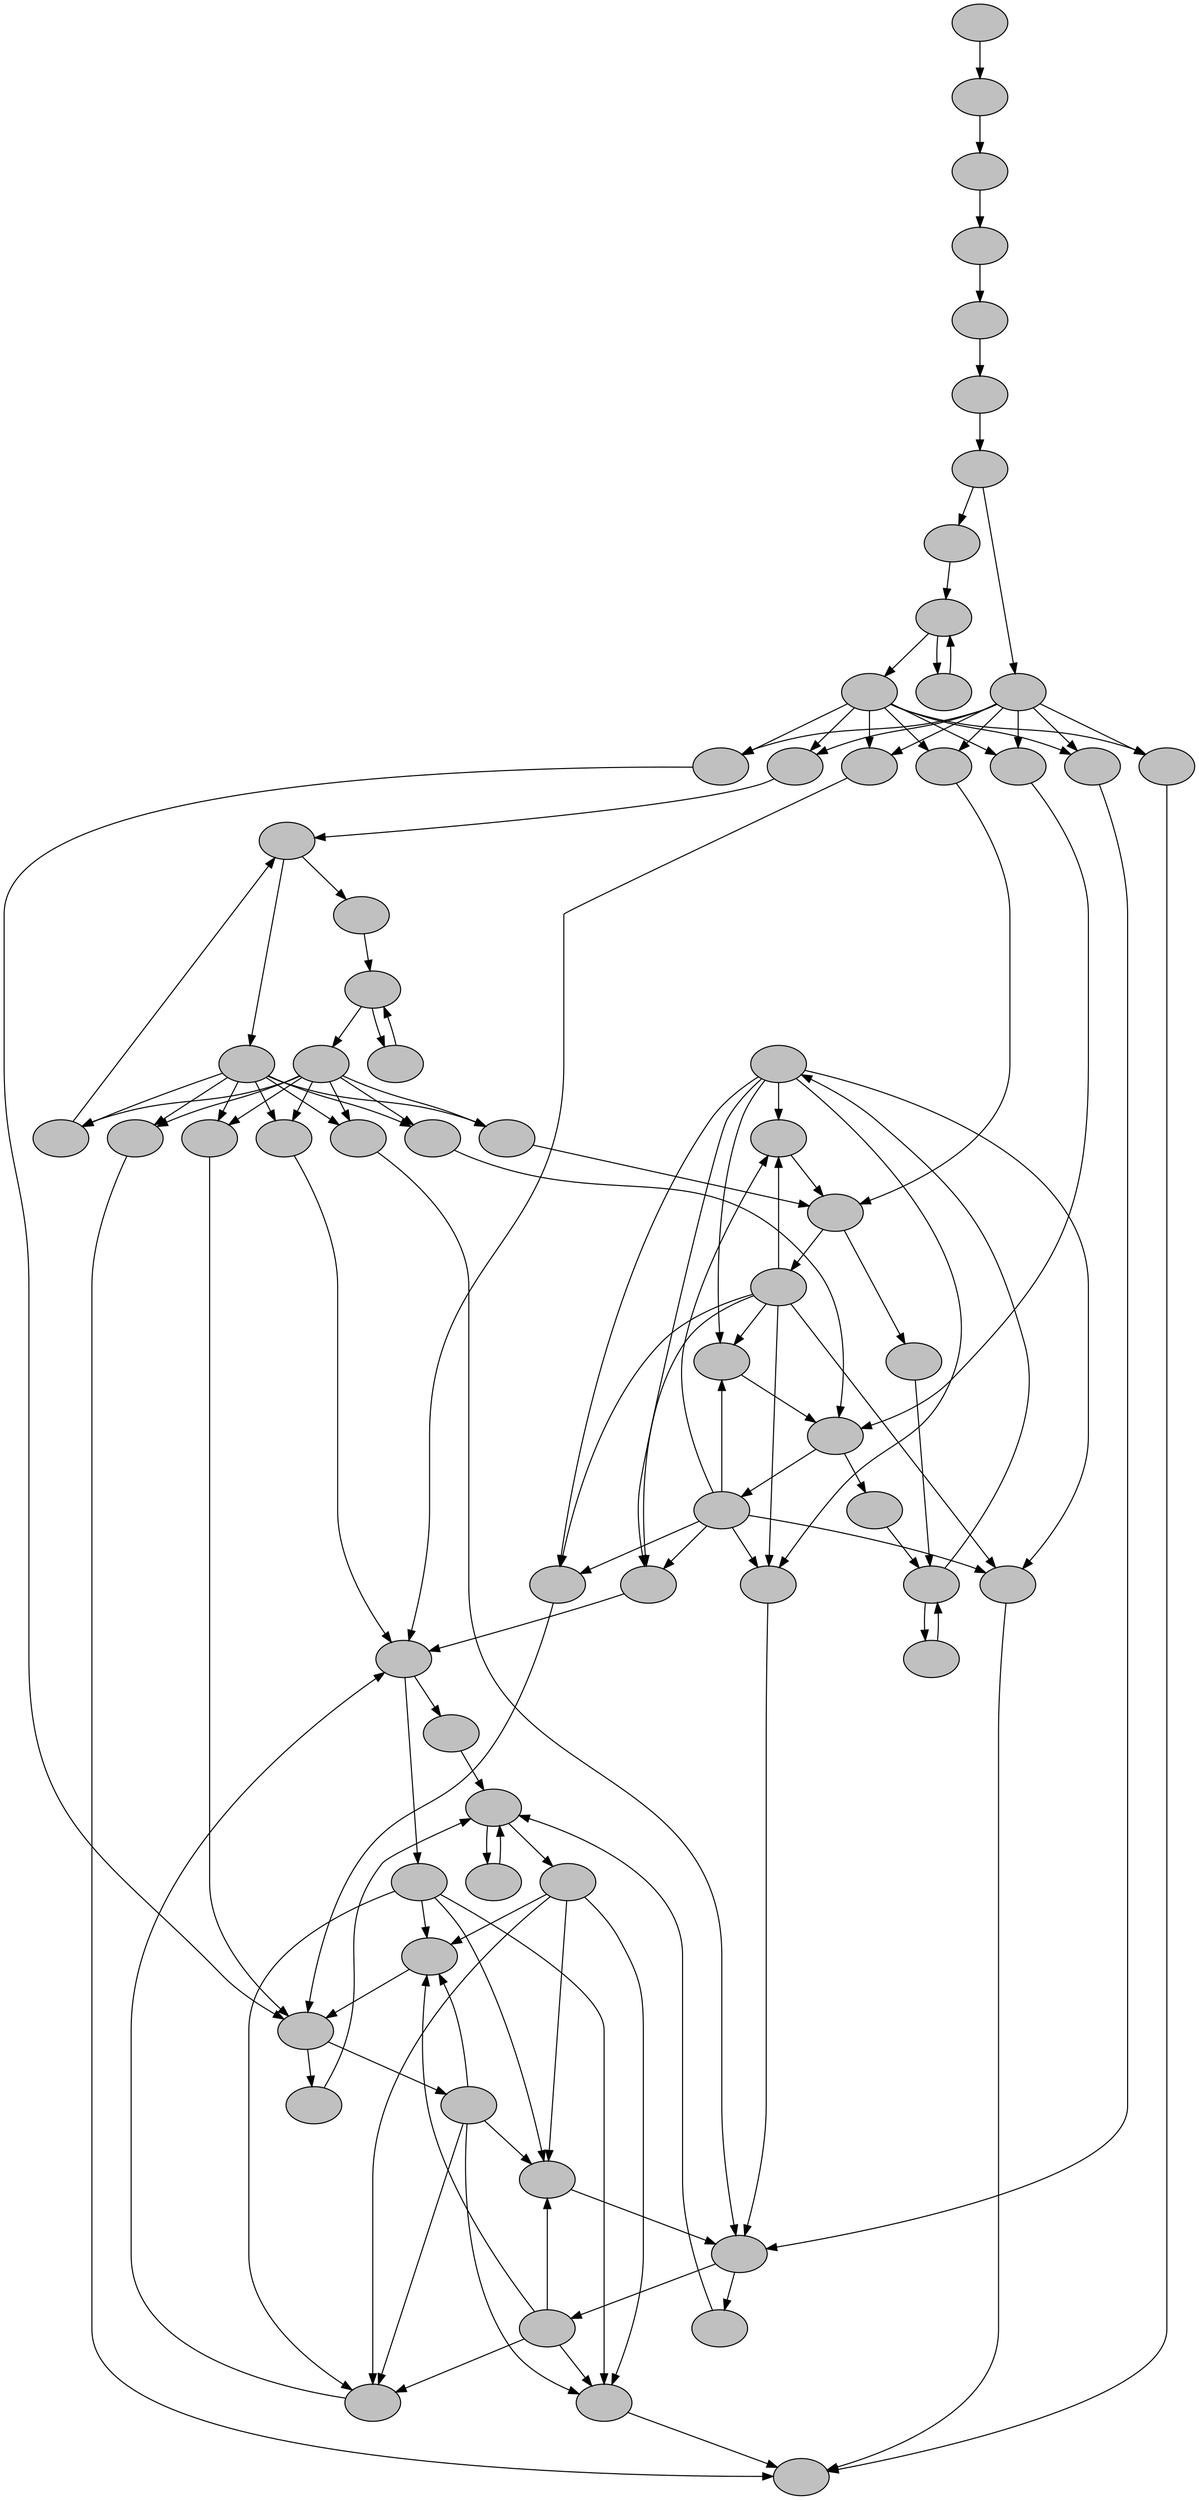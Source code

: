 digraph BST {1869392619 [label = "", style = filled, fillcolor = gray];
-60835430 [label = "", style = filled, fillcolor = gray];
-996606225 [label = "", style = filled, fillcolor = gray];
-812812432 [label = "", style = filled, fillcolor = gray];
1977963565 [label = "", style = filled, fillcolor = gray];
-982570506 [label = "", style = filled, fillcolor = gray];
-666435709 [label = "", style = filled, fillcolor = gray];
-1849176872 [label = "", style = filled, fillcolor = gray];
565090649 [label = "", style = filled, fillcolor = gray];
-936910765 [label = "", style = filled, fillcolor = gray];
293570541 [label = "", style = filled, fillcolor = gray];
1842888507 [label = "", style = filled, fillcolor = gray];
565090649 [label = "", style = filled, fillcolor = gray];
-184977176 [label = "", style = filled, fillcolor = gray];
-720487797 [label = "", style = filled, fillcolor = gray];
-492731289 [label = "", style = filled, fillcolor = gray];
-60835430 [label = "", style = filled, fillcolor = gray];
1978503431 [label = "", style = filled, fillcolor = gray];
429027863 [label = "", style = filled, fillcolor = gray];
1674913060 [label = "", style = filled, fillcolor = gray];
-936910765 [label = "", style = filled, fillcolor = gray];
-210582734 [label = "", style = filled, fillcolor = gray];
-1247615034 [label = "", style = filled, fillcolor = gray];
-660899110 [label = "", style = filled, fillcolor = gray];
1272677580 [label = "", style = filled, fillcolor = gray];
-666435709 [label = "", style = filled, fillcolor = gray];
-1667275931 [label = "", style = filled, fillcolor = gray];
105182077 [label = "", style = filled, fillcolor = gray];
-666435709 [label = "", style = filled, fillcolor = gray];
-32062552 [label = "", style = filled, fillcolor = gray];
-1123664507 [label = "", style = filled, fillcolor = gray];
254351141 [label = "", style = filled, fillcolor = gray];
192071390 [label = "", style = filled, fillcolor = gray];
284042672 [label = "", style = filled, fillcolor = gray];
-32062552 [label = "", style = filled, fillcolor = gray];
1272677580 [label = "", style = filled, fillcolor = gray];
-1897228654 [label = "", style = filled, fillcolor = gray];
1781614911 [label = "", style = filled, fillcolor = gray];
1214130267 [label = "", style = filled, fillcolor = gray];
-1115110430 [label = "", style = filled, fillcolor = gray];
1977963565 [label = "", style = filled, fillcolor = gray];
-157224607 [label = "", style = filled, fillcolor = gray];
1869392619 [label = "", style = filled, fillcolor = gray];
-210582734 [label = "", style = filled, fillcolor = gray];
-157224607 [label = "", style = filled, fillcolor = gray];
1978503431 [label = "", style = filled, fillcolor = gray];
1061552372 [label = "", style = filled, fillcolor = gray];
-157224607 [label = "", style = filled, fillcolor = gray];
-1123664507 [label = "", style = filled, fillcolor = gray];
-982570506 [label = "", style = filled, fillcolor = gray];
1842888507 [label = "", style = filled, fillcolor = gray];
-1897228654 [label = "", style = filled, fillcolor = gray];
-1849176872 [label = "", style = filled, fillcolor = gray];
284042672 [label = "", style = filled, fillcolor = gray];
-936910765 [label = "", style = filled, fillcolor = gray];
-60835430 [label = "", style = filled, fillcolor = gray];
-1123664507 [label = "", style = filled, fillcolor = gray];
-157224607 [label = "", style = filled, fillcolor = gray];
-996606225 [label = "", style = filled, fillcolor = gray];
1061552372 [label = "", style = filled, fillcolor = gray];
-894177433 [label = "", style = filled, fillcolor = gray];
-492731289 [label = "", style = filled, fillcolor = gray];
-894177433 [label = "", style = filled, fillcolor = gray];
575202351 [label = "", style = filled, fillcolor = gray];
292386999 [label = "", style = filled, fillcolor = gray];
1674913060 [label = "", style = filled, fillcolor = gray];
-666435709 [label = "", style = filled, fillcolor = gray];
-210582734 [label = "", style = filled, fillcolor = gray];
1061552372 [label = "", style = filled, fillcolor = gray];
254351141 [label = "", style = filled, fillcolor = gray];
1961872088 [label = "", style = filled, fillcolor = gray];
712390114 [label = "", style = filled, fillcolor = gray];
-1836714945 [label = "", style = filled, fillcolor = gray];
507317437 [label = "", style = filled, fillcolor = gray];
-1136468160 [label = "", style = filled, fillcolor = gray];
590928459 [label = "", style = filled, fillcolor = gray];
-894177433 [label = "", style = filled, fillcolor = gray];
-1039519560 [label = "", style = filled, fillcolor = gray];
-672820401 [label = "", style = filled, fillcolor = gray];
590928459 [label = "", style = filled, fillcolor = gray];
1272677580 [label = "", style = filled, fillcolor = gray];
429027863 [label = "", style = filled, fillcolor = gray];
-1947262997 [label = "", style = filled, fillcolor = gray];
-996606225 [label = "", style = filled, fillcolor = gray];
1869392619 [label = "", style = filled, fillcolor = gray];
-1013667604 [label = "", style = filled, fillcolor = gray];
1977963565 [label = "", style = filled, fillcolor = gray];
-971960704 [label = "", style = filled, fillcolor = gray];
-1115110430 [label = "", style = filled, fillcolor = gray];
1961872088 [label = "", style = filled, fillcolor = gray];
-1043249576 [label = "", style = filled, fillcolor = gray];
-1836714945 [label = "", style = filled, fillcolor = gray];
1961872088 [label = "", style = filled, fillcolor = gray];
1214130267 [label = "", style = filled, fillcolor = gray];
538732576 [label = "", style = filled, fillcolor = gray];
-971960704 [label = "", style = filled, fillcolor = gray];
1674913060 [label = "", style = filled, fillcolor = gray];
292386999 [label = "", style = filled, fillcolor = gray];
-983525864 [label = "", style = filled, fillcolor = gray];
1977963565 [label = "", style = filled, fillcolor = gray];
575202351 [label = "", style = filled, fillcolor = gray];
565090649 [label = "", style = filled, fillcolor = gray];
-737885390 [label = "", style = filled, fillcolor = gray];
1272677580 [label = "", style = filled, fillcolor = gray];
1061552372 [label = "", style = filled, fillcolor = gray];
-971960704 [label = "", style = filled, fillcolor = gray];
-971960704 [label = "", style = filled, fillcolor = gray];
284042672 [label = "", style = filled, fillcolor = gray];
-1836472121 [label = "", style = filled, fillcolor = gray];
1978503431 [label = "", style = filled, fillcolor = gray];
-155768799 [label = "", style = filled, fillcolor = gray];
-1043249576 [label = "", style = filled, fillcolor = gray];
-812812432 [label = "", style = filled, fillcolor = gray];
590928459 [label = "", style = filled, fillcolor = gray];
-1836714945 [label = "", style = filled, fillcolor = gray];
192071390 [label = "", style = filled, fillcolor = gray];
-1562526322 [label = "", style = filled, fillcolor = gray];
-983525864 [label = "", style = filled, fillcolor = gray];
-1244684188 [label = "", style = filled, fillcolor = gray];
-660899110 [label = "", style = filled, fillcolor = gray];
1061552372 [label = "", style = filled, fillcolor = gray];
-982570506 [label = "", style = filled, fillcolor = gray];
-720487797 [label = "", style = filled, fillcolor = gray];
-737885390 [label = "", style = filled, fillcolor = gray];
-1836714945 [label = "", style = filled, fillcolor = gray];
712390114 [label = "", style = filled, fillcolor = gray];
-492731289 [label = "", style = filled, fillcolor = gray];
-996606225 [label = "", style = filled, fillcolor = gray];
-1013667604 [label = "", style = filled, fillcolor = gray];
-983525864 [label = "", style = filled, fillcolor = gray];
-666435709 [label = "", style = filled, fillcolor = gray];
-1947262997 [label = "", style = filled, fillcolor = gray];
-720487797 [label = "", style = filled, fillcolor = gray];
-1039519560 [label = "", style = filled, fillcolor = gray];
1781614911 [label = "", style = filled, fillcolor = gray];
-720487797 [label = "", style = filled, fillcolor = gray];
1869392619 [label = "", style = filled, fillcolor = gray];
-1849176872 [label = "", style = filled, fillcolor = gray];
-894177433 [label = "", style = filled, fillcolor = gray];
-1836472121 [label = "", style = filled, fillcolor = gray];
-1115110430 [label = "", style = filled, fillcolor = gray];
-155768799 [label = "", style = filled, fillcolor = gray];
538732576 [label = "", style = filled, fillcolor = gray];
-982570506 [label = "", style = filled, fillcolor = gray];
-936910765 [label = "", style = filled, fillcolor = gray];
-32062552 [label = "", style = filled, fillcolor = gray];
-720487797 [label = "", style = filled, fillcolor = gray];
709514775 [label = "", style = filled, fillcolor = gray];
-666435709 [label = "", style = filled, fillcolor = gray];
-60835430 [label = "", style = filled, fillcolor = gray];
-1123664507 [label = "", style = filled, fillcolor = gray];
-971960704 [label = "", style = filled, fillcolor = gray];
-666435709 [label = "", style = filled, fillcolor = gray];
-1013667604 [label = "", style = filled, fillcolor = gray];
1674913060 [label = "", style = filled, fillcolor = gray];
1869392619 [label = "", style = filled, fillcolor = gray];
1869392619 [label = "", style = filled, fillcolor = gray];
-1947262997 [label = "", style = filled, fillcolor = gray];
1961872088 [label = "", style = filled, fillcolor = gray];
192071390 [label = "", style = filled, fillcolor = gray];
712390114 [label = "", style = filled, fillcolor = gray];
-996606225 [label = "", style = filled, fillcolor = gray];
-720487797 [label = "", style = filled, fillcolor = gray];
575202351 [label = "", style = filled, fillcolor = gray];
-184977176 [label = "", style = filled, fillcolor = gray];
1674913060 [label = "", style = filled, fillcolor = gray];
-1043249576 [label = "", style = filled, fillcolor = gray];
1798797204 [label = "", style = filled, fillcolor = gray];
-662861425 [label = "", style = filled, fillcolor = gray];
1978503431 [label = "", style = filled, fillcolor = gray];
-1836714945 [label = "", style = filled, fillcolor = gray];
-1562526322 [label = "", style = filled, fillcolor = gray];
-983525864 [label = "", style = filled, fillcolor = gray];
-1136468160 [label = "", style = filled, fillcolor = gray];
1869392619 [label = "", style = filled, fillcolor = gray];
-32062552 [label = "", style = filled, fillcolor = gray];
-720487797 [label = "", style = filled, fillcolor = gray];
-1836472121 [label = "", style = filled, fillcolor = gray];
1961872088 [label = "", style = filled, fillcolor = gray];
-1562526322 [label = "", style = filled, fillcolor = gray];
538732576 [label = "", style = filled, fillcolor = gray];
254351141 [label = "", style = filled, fillcolor = gray];
-660899110 [label = "", style = filled, fillcolor = gray];
-894177433 [label = "", style = filled, fillcolor = gray];
73209749 [label = "", style = filled, fillcolor = gray];
-1115110430 [label = "", style = filled, fillcolor = gray];
1978503431 [label = "", style = filled, fillcolor = gray];
-672820401 [label = "", style = filled, fillcolor = gray];
1798797204 [label = "", style = filled, fillcolor = gray];
-1043249576 [label = "", style = filled, fillcolor = gray];
-210582734 [label = "", style = filled, fillcolor = gray];
565090649 [label = "", style = filled, fillcolor = gray];
1961872088 [label = "", style = filled, fillcolor = gray];
-662861425 [label = "", style = filled, fillcolor = gray];
-914113349 [label = "", style = filled, fillcolor = gray];
590928459 [label = "", style = filled, fillcolor = gray];
1977963565 [label = "", style = filled, fillcolor = gray];
254351141 [label = "", style = filled, fillcolor = gray];
-936910765 [label = "", style = filled, fillcolor = gray];
-1947262997 [label = "", style = filled, fillcolor = gray];
1978503431 [label = "", style = filled, fillcolor = gray];
538732576 [label = "", style = filled, fillcolor = gray];
-660899110 [label = "", style = filled, fillcolor = gray];
-1244684188 [label = "", style = filled, fillcolor = gray];
-1836714945 [label = "", style = filled, fillcolor = gray];
-662861425 [label = "", style = filled, fillcolor = gray];
-1039519560 [label = "", style = filled, fillcolor = gray];
-983525864 [label = "", style = filled, fillcolor = gray];
-1836714945 [label = "", style = filled, fillcolor = gray];
1214130267 [label = "", style = filled, fillcolor = gray];
254351141 [label = "", style = filled, fillcolor = gray];
-983525864 [label = "", style = filled, fillcolor = gray];
-894177433 [label = "", style = filled, fillcolor = gray];
709514775 [label = "", style = filled, fillcolor = gray];
-936910765 [label = "", style = filled, fillcolor = gray];
-1849176872 [label = "", style = filled, fillcolor = gray];
-894177433 [label = "", style = filled, fillcolor = gray];
-737885390 [label = "", style = filled, fillcolor = gray];
538732576 [label = "", style = filled, fillcolor = gray];
-157224607 [label = "", style = filled, fillcolor = gray];
-1836714945 [label = "", style = filled, fillcolor = gray];
-1976890633 [label = "", style = filled, fillcolor = gray];
-982570506 [label = "", style = filled, fillcolor = gray];
-996606225 [label = "", style = filled, fillcolor = gray];
1418728537 [label = "", style = filled, fillcolor = gray];
-1667275931 [label = "", style = filled, fillcolor = gray];
-894177433 [label = "", style = filled, fillcolor = gray];
73209749 [label = "", style = filled, fillcolor = gray];
709514775 [label = "", style = filled, fillcolor = gray];
284042672 [label = "", style = filled, fillcolor = gray];
1961872088 [label = "", style = filled, fillcolor = gray];
507317437 [label = "", style = filled, fillcolor = gray];
507317437 [label = "", style = filled, fillcolor = gray];
565090649 [label = "", style = filled, fillcolor = gray];
105182077 [label = "", style = filled, fillcolor = gray];
293570541 [label = "", style = filled, fillcolor = gray];
-720487797 [label = "", style = filled, fillcolor = gray];
73209749 [label = "", style = filled, fillcolor = gray];
-1976890633 [label = "", style = filled, fillcolor = gray];
1272677580 [label = "", style = filled, fillcolor = gray];
-936910765 [label = "", style = filled, fillcolor = gray];
-1013667604 [label = "", style = filled, fillcolor = gray];
590928459 [label = "", style = filled, fillcolor = gray];
-914113349 [label = "", style = filled, fillcolor = gray];
1961872088 [label = "", style = filled, fillcolor = gray];
-1976890633 [label = "", style = filled, fillcolor = gray];
1781614911 [label = "", style = filled, fillcolor = gray];
-1247615034 [label = "", style = filled, fillcolor = gray];
590928459 [label = "", style = filled, fillcolor = gray];
-1123664507 [label = "", style = filled, fillcolor = gray];
1869392619 -> -60835430;
-996606225 -> -812812432;
1977963565 -> -982570506;
-666435709 -> -1849176872;
565090649 -> -936910765;
293570541 -> 1842888507;
565090649 -> -184977176;
-720487797 -> -492731289;
-60835430 -> 1978503431;
429027863 -> 1674913060;
-936910765 -> -210582734;
-1247615034 -> -660899110;
1272677580 -> -666435709;
-1667275931 -> 105182077;
-666435709 -> -32062552;
-1123664507 -> 254351141;
192071390 -> 284042672;
-32062552 -> 1272677580;
-1897228654 -> 1781614911;
1214130267 -> -1115110430;
1977963565 -> -157224607;
1869392619 -> -210582734;
-157224607 -> 1978503431;
1061552372 -> -157224607;
-1123664507 -> -982570506;
1842888507 -> -1897228654;
-1849176872 -> 284042672;
-936910765 -> -60835430;
-1123664507 -> -157224607;
-996606225 -> 1061552372;
-894177433 -> -492731289;
-894177433 -> 575202351;
292386999 -> 1674913060;
-666435709 -> -210582734;
1061552372 -> 254351141;
1961872088 -> 712390114;
-1836714945 -> 507317437;
-1136468160 -> 590928459;
-894177433 -> -1039519560;
-672820401 -> 590928459;
1272677580 -> 429027863;
-1947262997 -> -996606225;
1869392619 -> -1013667604;
1977963565 -> -971960704;
-1115110430 -> 1961872088;
-1043249576 -> -1836714945;
1961872088 -> 1214130267;
538732576 -> -971960704;
1674913060 -> 292386999;
-983525864 -> 1977963565;
575202351 -> 565090649;
-737885390 -> 1272677580;
1061552372 -> -971960704;
-971960704 -> 284042672;
-1836472121 -> 1978503431;
-155768799 -> -1043249576;
-812812432 -> 590928459;
-1836714945 -> 192071390;
-1562526322 -> -983525864;
-1244684188 -> -660899110;
1061552372 -> -982570506;
-720487797 -> -737885390;
-1836714945 -> 712390114;
-492731289 -> -996606225;
-1013667604 -> -983525864;
-666435709 -> -1947262997;
-720487797 -> -1039519560;
1781614911 -> -720487797;
1869392619 -> -1849176872;
-894177433 -> -1836472121;
-1115110430 -> -155768799;
538732576 -> -982570506;
-936910765 -> -32062552;
-720487797 -> 709514775;
-666435709 -> -60835430;
-1123664507 -> -971960704;
-666435709 -> -1013667604;
1674913060 -> 1869392619;
1869392619 -> -1947262997;
1961872088 -> 192071390;
712390114 -> -996606225;
-720487797 -> 575202351;
-184977176 -> 1674913060;
-1043249576 -> 1798797204;
-662861425 -> 1978503431;
-1836714945 -> -1562526322;
-983525864 -> -1136468160;
1869392619 -> -32062552;
-720487797 -> -1836472121;
1961872088 -> -1562526322;
538732576 -> 254351141;
-660899110 -> -894177433;
73209749 -> -1115110430;
1978503431 -> -672820401;
1798797204 -> -1043249576;
-210582734 -> 565090649;
1961872088 -> -662861425;
-914113349 -> 590928459;
1977963565 -> 254351141;
-936910765 -> -1947262997;
1978503431 -> 538732576;
-660899110 -> -1244684188;
-1836714945 -> -662861425;
-1039519560 -> -983525864;
-1836714945 -> 1214130267;
254351141 -> -983525864;
-894177433 -> 709514775;
-936910765 -> -1849176872;
-894177433 -> -737885390;
538732576 -> -157224607;
-1836714945 -> -1976890633;
-982570506 -> -996606225;
1418728537 -> -1667275931;
-894177433 -> 73209749;
709514775 -> 284042672;
1961872088 -> 507317437;
507317437 -> 565090649;
105182077 -> 293570541;
-720487797 -> 73209749;
-1976890633 -> 1272677580;
-936910765 -> -1013667604;
590928459 -> -914113349;
1961872088 -> -1976890633;
1781614911 -> -1247615034;
590928459 -> -1123664507;
}
